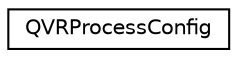 digraph "Graphical Class Hierarchy"
{
  edge [fontname="Helvetica",fontsize="10",labelfontname="Helvetica",labelfontsize="10"];
  node [fontname="Helvetica",fontsize="10",shape=record];
  rankdir="LR";
  Node1 [label="QVRProcessConfig",height=0.2,width=0.4,color="black", fillcolor="white", style="filled",URL="$class_q_v_r_process_config.html"];
}
